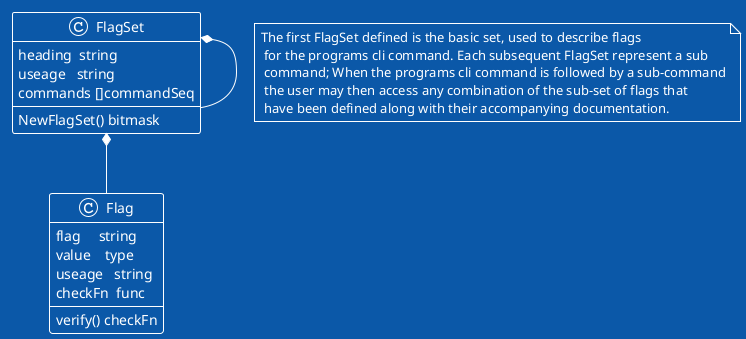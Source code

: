 @startuml

!theme amiga

class FlagSet {
	heading  string
	useage   string
	commands []commandSeq
	NewFlagSet() bitmask
}

note "The first FlagSet defined is the basic set, used to describe flags\n for the programs cli command. Each subsequent FlagSet represent a sub\n command; When the programs cli command is followed by a sub-command\n the user may then access any combination of the sub-set of flags that\n have been defined along with their accompanying documentation." as N1

class Flag {
	flag     string
	value    type
	useage   string
	checkFn  func
	verify() checkFn
}

FlagSet *-- FlagSet
FlagSet *-- Flag

@enduml
